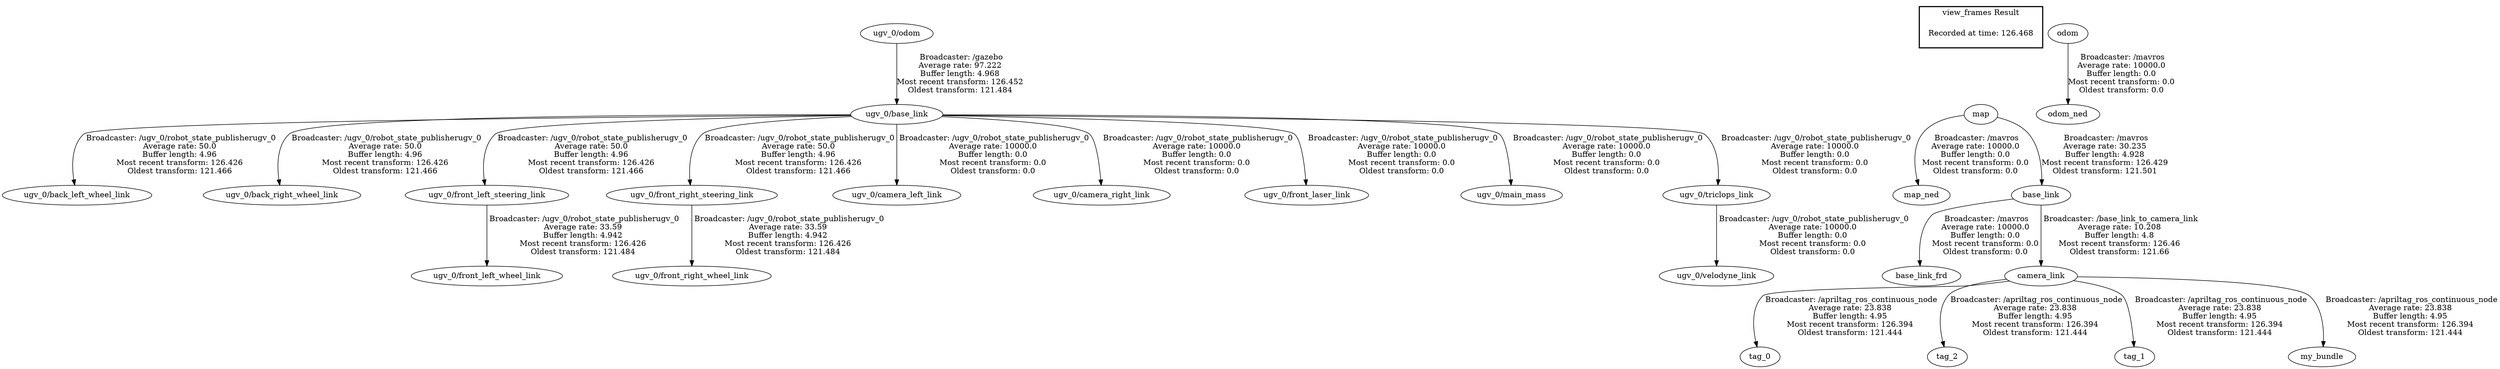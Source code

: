 digraph G {
"ugv_0/base_link" -> "ugv_0/back_left_wheel_link"[label=" Broadcaster: /ugv_0/robot_state_publisherugv_0\nAverage rate: 50.0\nBuffer length: 4.96\nMost recent transform: 126.426\nOldest transform: 121.466\n"];
"ugv_0/odom" -> "ugv_0/base_link"[label=" Broadcaster: /gazebo\nAverage rate: 97.222\nBuffer length: 4.968\nMost recent transform: 126.452\nOldest transform: 121.484\n"];
"ugv_0/base_link" -> "ugv_0/back_right_wheel_link"[label=" Broadcaster: /ugv_0/robot_state_publisherugv_0\nAverage rate: 50.0\nBuffer length: 4.96\nMost recent transform: 126.426\nOldest transform: 121.466\n"];
"ugv_0/base_link" -> "ugv_0/front_left_steering_link"[label=" Broadcaster: /ugv_0/robot_state_publisherugv_0\nAverage rate: 50.0\nBuffer length: 4.96\nMost recent transform: 126.426\nOldest transform: 121.466\n"];
"ugv_0/base_link" -> "ugv_0/front_right_steering_link"[label=" Broadcaster: /ugv_0/robot_state_publisherugv_0\nAverage rate: 50.0\nBuffer length: 4.96\nMost recent transform: 126.426\nOldest transform: 121.466\n"];
"map" -> "map_ned"[label=" Broadcaster: /mavros\nAverage rate: 10000.0\nBuffer length: 0.0\nMost recent transform: 0.0\nOldest transform: 0.0\n"];
"odom" -> "odom_ned"[label=" Broadcaster: /mavros\nAverage rate: 10000.0\nBuffer length: 0.0\nMost recent transform: 0.0\nOldest transform: 0.0\n"];
"base_link" -> "base_link_frd"[label=" Broadcaster: /mavros\nAverage rate: 10000.0\nBuffer length: 0.0\nMost recent transform: 0.0\nOldest transform: 0.0\n"];
"map" -> "base_link"[label=" Broadcaster: /mavros\nAverage rate: 30.235\nBuffer length: 4.928\nMost recent transform: 126.429\nOldest transform: 121.501\n"];
"ugv_0/base_link" -> "ugv_0/camera_left_link"[label=" Broadcaster: /ugv_0/robot_state_publisherugv_0\nAverage rate: 10000.0\nBuffer length: 0.0\nMost recent transform: 0.0\nOldest transform: 0.0\n"];
"ugv_0/base_link" -> "ugv_0/camera_right_link"[label=" Broadcaster: /ugv_0/robot_state_publisherugv_0\nAverage rate: 10000.0\nBuffer length: 0.0\nMost recent transform: 0.0\nOldest transform: 0.0\n"];
"ugv_0/base_link" -> "ugv_0/front_laser_link"[label=" Broadcaster: /ugv_0/robot_state_publisherugv_0\nAverage rate: 10000.0\nBuffer length: 0.0\nMost recent transform: 0.0\nOldest transform: 0.0\n"];
"ugv_0/base_link" -> "ugv_0/main_mass"[label=" Broadcaster: /ugv_0/robot_state_publisherugv_0\nAverage rate: 10000.0\nBuffer length: 0.0\nMost recent transform: 0.0\nOldest transform: 0.0\n"];
"ugv_0/base_link" -> "ugv_0/triclops_link"[label=" Broadcaster: /ugv_0/robot_state_publisherugv_0\nAverage rate: 10000.0\nBuffer length: 0.0\nMost recent transform: 0.0\nOldest transform: 0.0\n"];
"ugv_0/triclops_link" -> "ugv_0/velodyne_link"[label=" Broadcaster: /ugv_0/robot_state_publisherugv_0\nAverage rate: 10000.0\nBuffer length: 0.0\nMost recent transform: 0.0\nOldest transform: 0.0\n"];
"ugv_0/front_left_steering_link" -> "ugv_0/front_left_wheel_link"[label=" Broadcaster: /ugv_0/robot_state_publisherugv_0\nAverage rate: 33.59\nBuffer length: 4.942\nMost recent transform: 126.426\nOldest transform: 121.484\n"];
"ugv_0/front_right_steering_link" -> "ugv_0/front_right_wheel_link"[label=" Broadcaster: /ugv_0/robot_state_publisherugv_0\nAverage rate: 33.59\nBuffer length: 4.942\nMost recent transform: 126.426\nOldest transform: 121.484\n"];
"camera_link" -> "tag_0"[label=" Broadcaster: /apriltag_ros_continuous_node\nAverage rate: 23.838\nBuffer length: 4.95\nMost recent transform: 126.394\nOldest transform: 121.444\n"];
"base_link" -> "camera_link"[label=" Broadcaster: /base_link_to_camera_link\nAverage rate: 10.208\nBuffer length: 4.8\nMost recent transform: 126.46\nOldest transform: 121.66\n"];
"camera_link" -> "tag_2"[label=" Broadcaster: /apriltag_ros_continuous_node\nAverage rate: 23.838\nBuffer length: 4.95\nMost recent transform: 126.394\nOldest transform: 121.444\n"];
"camera_link" -> "tag_1"[label=" Broadcaster: /apriltag_ros_continuous_node\nAverage rate: 23.838\nBuffer length: 4.95\nMost recent transform: 126.394\nOldest transform: 121.444\n"];
"camera_link" -> "my_bundle"[label=" Broadcaster: /apriltag_ros_continuous_node\nAverage rate: 23.838\nBuffer length: 4.95\nMost recent transform: 126.394\nOldest transform: 121.444\n"];
edge [style=invis];
 subgraph cluster_legend { style=bold; color=black; label ="view_frames Result";
"Recorded at time: 126.468"[ shape=plaintext ] ;
}->"map";
}